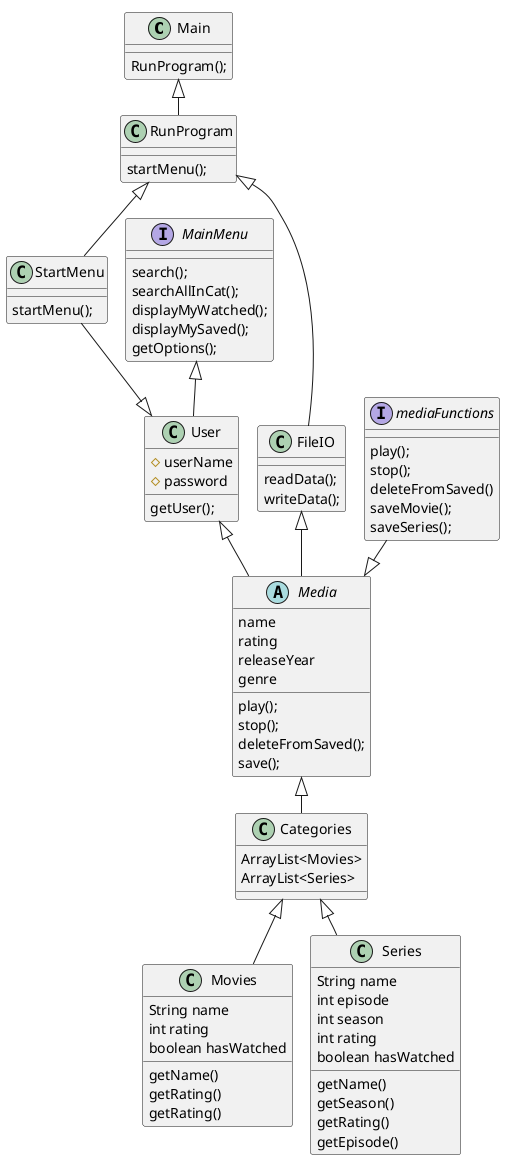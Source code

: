 @startuml
'https://plantuml.com/class-diagram
!pragma layout smetana

Main <|-- RunProgram
Main : RunProgram();

RunProgram <|--StartMenu
RunProgram : startMenu();

StartMenu : startMenu();

StartMenu --|> User
MainMenu<|-- User
User <|-- Media

User : getUser();
User : #userName
User : #password

interface mediaFunctions
abstract class Media
Class Movies
Class Series
Class Categories

Movies : String name
Movies : int rating
Movies : boolean hasWatched
Movies : getName()
Movies : getRating()
Movies : getRating()

Series : String name
Series : int episode
Series : int season
Series : int rating
Series : boolean hasWatched
Series : getName()
Series : getSeason()
Series : getRating()
Series : getEpisode()



Media : name
Media : rating
Media : releaseYear
Media : genre
Media : play();
Media : stop();
Media : deleteFromSaved();
Media : save();

Categories : ArrayList<Movies>
Categories : ArrayList<Series>

Categories <|--Movies
Categories <|--Series

mediaFunctions : play();
mediaFunctions : stop();
mediaFunctions : deleteFromSaved()
mediaFunctions : saveMovie();
mediaFunctions : saveSeries();




mediaFunctions --|> Media

interface MainMenu
MainMenu : search();
MainMenu : searchAllInCat();
MainMenu : displayMyWatched();
MainMenu : displayMySaved();
MainMenu : getOptions();



FileIO : readData();
FileIO : writeData();

RunProgram <|-- FileIO
Media <|--Categories
FileIO <|-- Media



@enduml